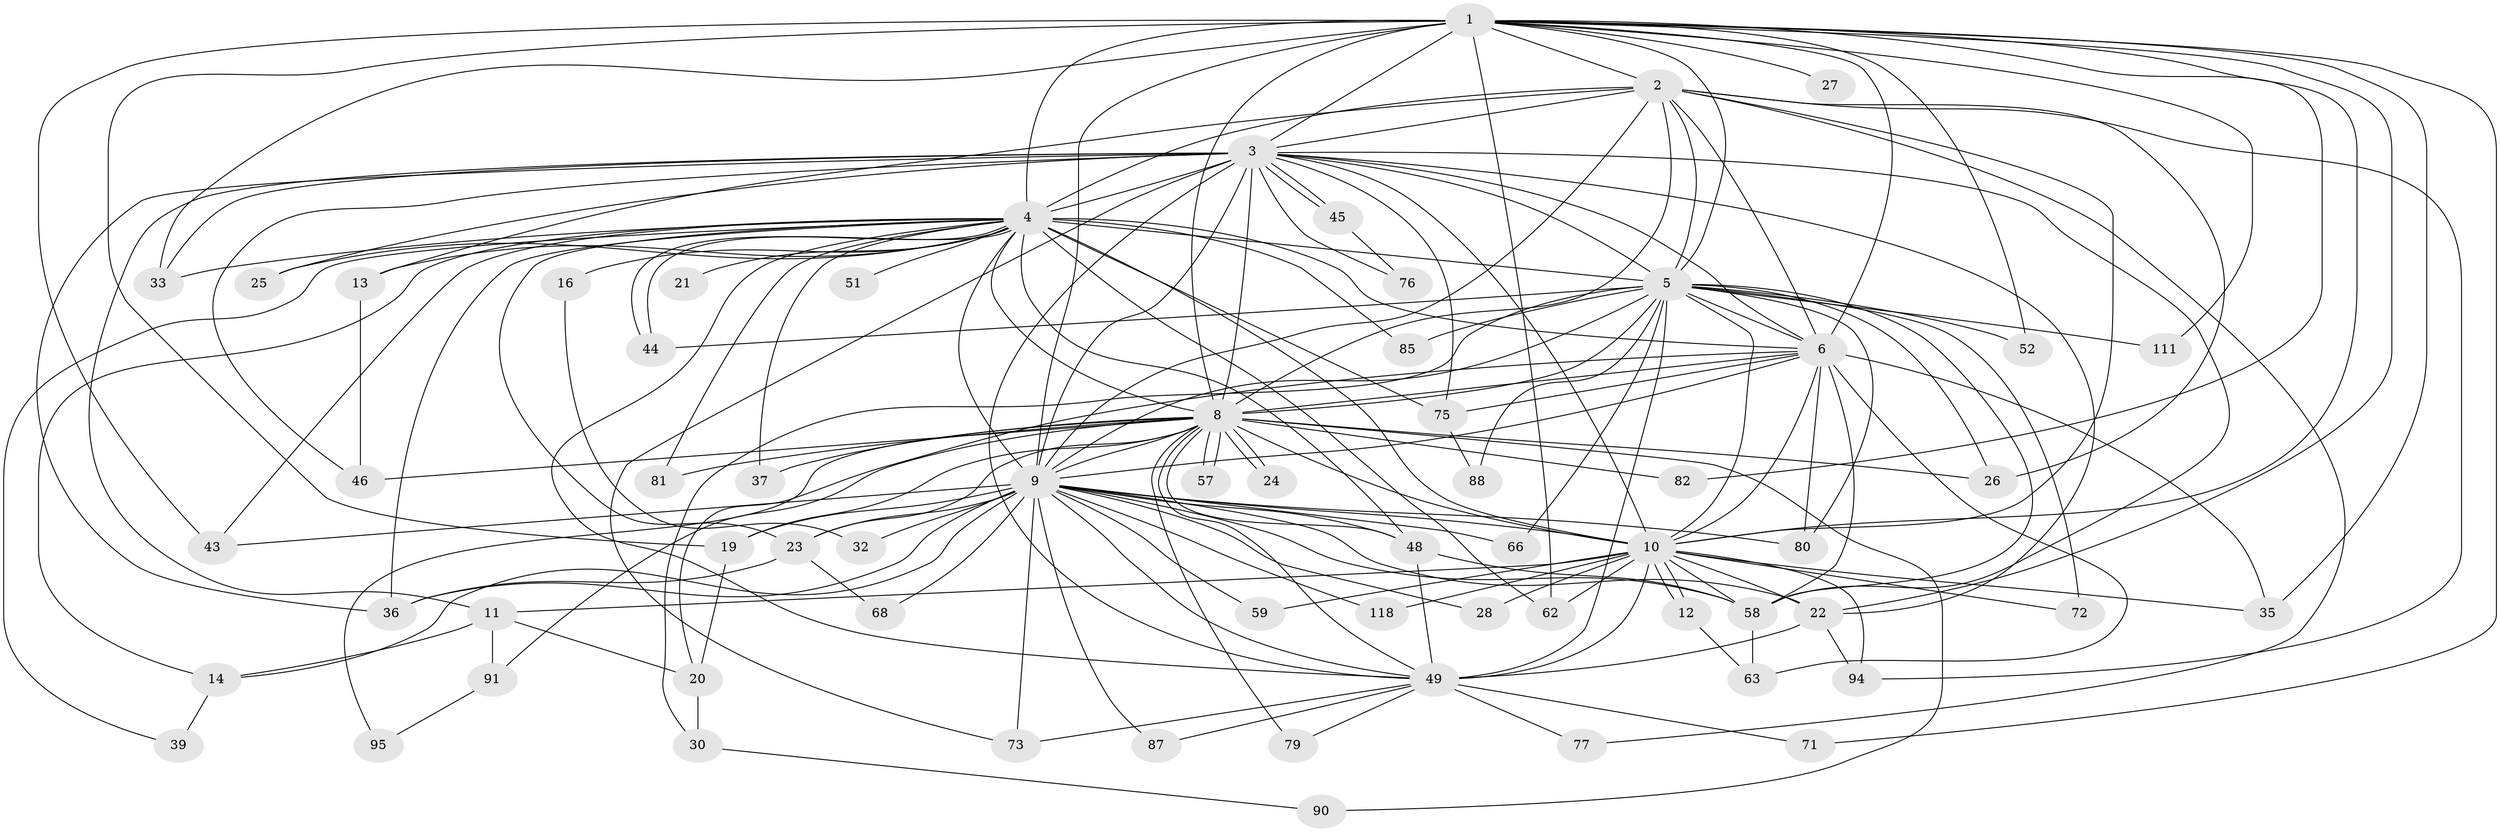 // original degree distribution, {24: 0.015267175572519083, 16: 0.007633587786259542, 27: 0.007633587786259542, 26: 0.007633587786259542, 25: 0.007633587786259542, 15: 0.007633587786259542, 19: 0.007633587786259542, 33: 0.007633587786259542, 32: 0.007633587786259542, 5: 0.03816793893129771, 3: 0.26717557251908397, 4: 0.06870229007633588, 6: 0.007633587786259542, 2: 0.5190839694656488, 7: 0.015267175572519083, 11: 0.007633587786259542}
// Generated by graph-tools (version 1.1) at 2025/13/03/09/25 04:13:50]
// undirected, 65 vertices, 175 edges
graph export_dot {
graph [start="1"]
  node [color=gray90,style=filled];
  1 [super="+42+18"];
  2 [super="+31"];
  3 [super="+65+89+101+34+78"];
  4 [super="+7+15+53+60+29+70+92"];
  5;
  6 [super="+93"];
  8 [super="+17+86+67+102"];
  9;
  10 [super="+40"];
  11 [super="+41"];
  12;
  13;
  14;
  16;
  19 [super="+98"];
  20;
  21;
  22 [super="+97+38"];
  23 [super="+50"];
  24;
  25;
  26 [super="+122"];
  27;
  28;
  30;
  32;
  33;
  35 [super="+55"];
  36 [super="+56"];
  37;
  39;
  43;
  44 [super="+110"];
  45;
  46;
  48 [super="+61+131"];
  49 [super="+129+115+74+96"];
  51;
  52;
  57;
  58 [super="+64"];
  59;
  62 [super="+69"];
  63 [super="+108"];
  66;
  68;
  71;
  72;
  73 [super="+124"];
  75;
  76;
  77;
  79;
  80 [super="+83"];
  81;
  82;
  85;
  87;
  88;
  90;
  91;
  94 [super="+113"];
  95;
  111;
  118;
  1 -- 2;
  1 -- 3 [weight=2];
  1 -- 4 [weight=4];
  1 -- 5 [weight=2];
  1 -- 6;
  1 -- 8 [weight=3];
  1 -- 9 [weight=2];
  1 -- 10;
  1 -- 19;
  1 -- 22;
  1 -- 27 [weight=2];
  1 -- 33;
  1 -- 35;
  1 -- 43;
  1 -- 52;
  1 -- 62;
  1 -- 71;
  1 -- 111;
  1 -- 82;
  2 -- 3 [weight=2];
  2 -- 4 [weight=3];
  2 -- 5 [weight=2];
  2 -- 6;
  2 -- 8;
  2 -- 9;
  2 -- 10;
  2 -- 13;
  2 -- 26;
  2 -- 77;
  2 -- 94;
  3 -- 4 [weight=6];
  3 -- 5;
  3 -- 6;
  3 -- 8 [weight=4];
  3 -- 9;
  3 -- 10 [weight=3];
  3 -- 11;
  3 -- 22;
  3 -- 25;
  3 -- 36;
  3 -- 45;
  3 -- 45;
  3 -- 46;
  3 -- 75;
  3 -- 76;
  3 -- 33;
  3 -- 49;
  3 -- 73;
  3 -- 58;
  4 -- 5 [weight=3];
  4 -- 6 [weight=2];
  4 -- 8 [weight=3];
  4 -- 9 [weight=4];
  4 -- 10 [weight=4];
  4 -- 13;
  4 -- 16 [weight=2];
  4 -- 21 [weight=2];
  4 -- 23;
  4 -- 25;
  4 -- 37;
  4 -- 44;
  4 -- 44;
  4 -- 85;
  4 -- 14;
  4 -- 81;
  4 -- 33;
  4 -- 36;
  4 -- 51;
  4 -- 39;
  4 -- 43;
  4 -- 49;
  4 -- 62;
  4 -- 48;
  4 -- 75;
  5 -- 6;
  5 -- 8;
  5 -- 9;
  5 -- 10;
  5 -- 30;
  5 -- 52;
  5 -- 66;
  5 -- 72;
  5 -- 80;
  5 -- 85;
  5 -- 88;
  5 -- 111;
  5 -- 26;
  5 -- 49 [weight=2];
  5 -- 44;
  5 -- 58;
  6 -- 8;
  6 -- 9;
  6 -- 10;
  6 -- 20;
  6 -- 75;
  6 -- 80;
  6 -- 63;
  6 -- 35;
  6 -- 58;
  8 -- 9 [weight=2];
  8 -- 10;
  8 -- 23;
  8 -- 24;
  8 -- 24;
  8 -- 26;
  8 -- 48 [weight=2];
  8 -- 49;
  8 -- 57;
  8 -- 57;
  8 -- 79;
  8 -- 81;
  8 -- 82;
  8 -- 90;
  8 -- 91;
  8 -- 95;
  8 -- 19;
  8 -- 37;
  8 -- 46;
  9 -- 10;
  9 -- 14;
  9 -- 19;
  9 -- 28;
  9 -- 32;
  9 -- 36;
  9 -- 43;
  9 -- 48;
  9 -- 58;
  9 -- 59;
  9 -- 66;
  9 -- 68;
  9 -- 87;
  9 -- 118;
  9 -- 49;
  9 -- 80;
  9 -- 22 [weight=2];
  9 -- 23;
  9 -- 73;
  10 -- 11;
  10 -- 12;
  10 -- 12;
  10 -- 28;
  10 -- 35;
  10 -- 49;
  10 -- 58;
  10 -- 59;
  10 -- 72;
  10 -- 94;
  10 -- 118;
  10 -- 62;
  10 -- 22;
  11 -- 20;
  11 -- 91;
  11 -- 14;
  12 -- 63;
  13 -- 46;
  14 -- 39;
  16 -- 32;
  19 -- 20;
  20 -- 30;
  22 -- 49;
  22 -- 94;
  23 -- 68;
  23 -- 36;
  30 -- 90;
  45 -- 76;
  48 -- 58;
  48 -- 49 [weight=2];
  49 -- 71;
  49 -- 73;
  49 -- 77;
  49 -- 79;
  49 -- 87;
  58 -- 63;
  75 -- 88;
  91 -- 95;
}
